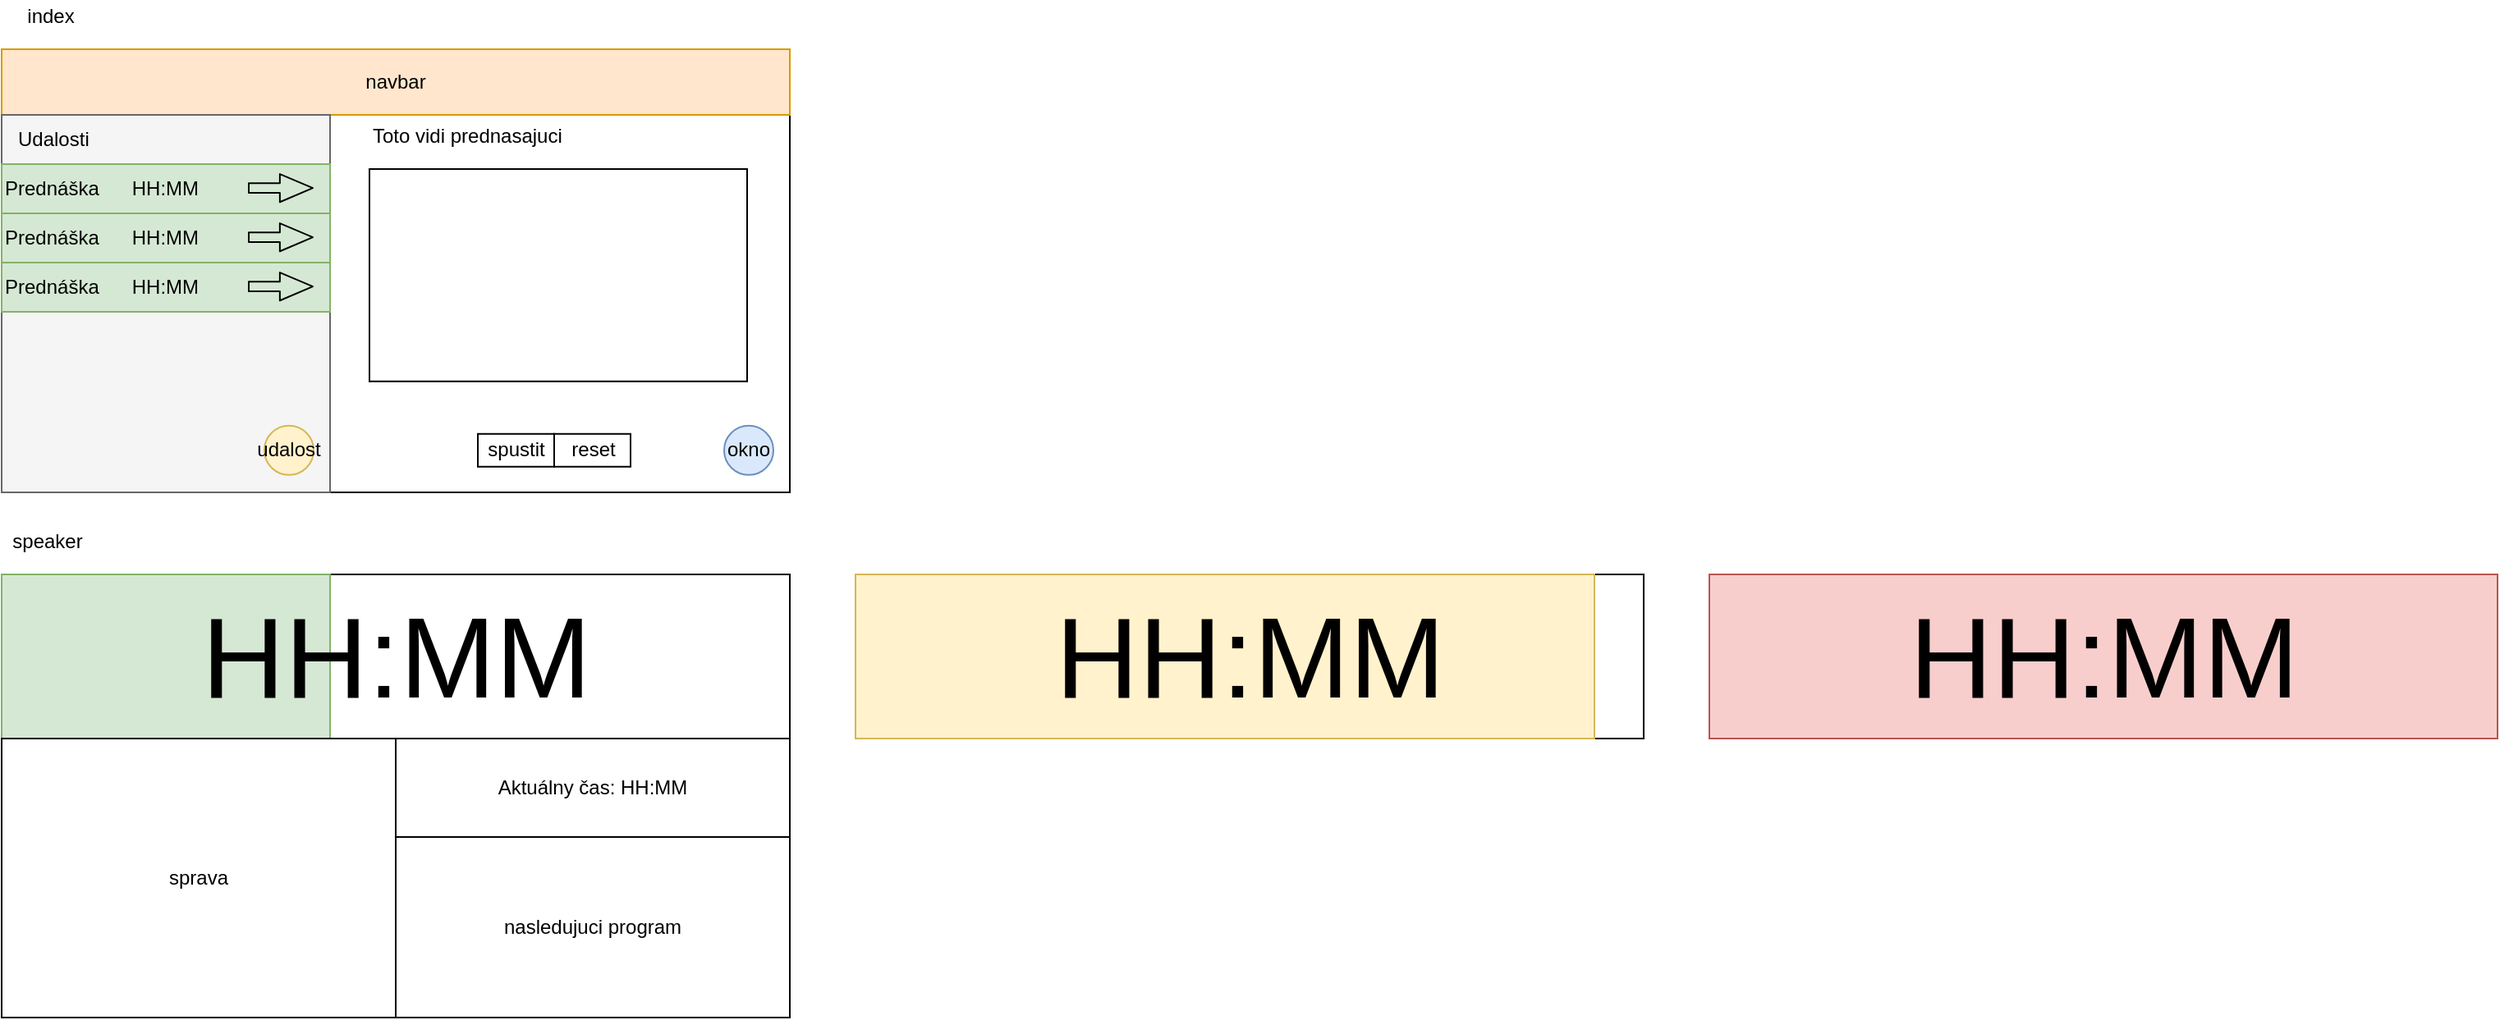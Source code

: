 <mxfile version="13.4.2" type="device"><diagram id="tMHxDYVkDSaoVd2-GyMV" name="Page-1"><mxGraphModel dx="618" dy="391" grid="1" gridSize="10" guides="1" tooltips="1" connect="1" arrows="1" fold="1" page="1" pageScale="1" pageWidth="827" pageHeight="1169" math="0" shadow="0"><root><mxCell id="0"/><mxCell id="1" parent="0"/><mxCell id="1GkbB1ieqJlUFzEjZVoC-2" value="" style="rounded=0;whiteSpace=wrap;html=1;" vertex="1" parent="1"><mxGeometry x="40" y="40" width="480" height="270" as="geometry"/></mxCell><mxCell id="1GkbB1ieqJlUFzEjZVoC-3" value="index" style="text;html=1;strokeColor=none;fillColor=none;align=center;verticalAlign=middle;whiteSpace=wrap;rounded=0;" vertex="1" parent="1"><mxGeometry x="50" y="10" width="40" height="20" as="geometry"/></mxCell><mxCell id="1GkbB1ieqJlUFzEjZVoC-4" value="navbar" style="rounded=0;whiteSpace=wrap;html=1;fillColor=#ffe6cc;strokeColor=#d79b00;" vertex="1" parent="1"><mxGeometry x="40" y="40" width="480" height="40" as="geometry"/></mxCell><mxCell id="1GkbB1ieqJlUFzEjZVoC-8" value="" style="group" vertex="1" connectable="0" parent="1"><mxGeometry x="264" y="83" width="230" height="159.38" as="geometry"/></mxCell><mxCell id="1GkbB1ieqJlUFzEjZVoC-6" value="" style="rounded=0;whiteSpace=wrap;html=1;" vertex="1" parent="1GkbB1ieqJlUFzEjZVoC-8"><mxGeometry y="30" width="230" height="129.38" as="geometry"/></mxCell><mxCell id="1GkbB1ieqJlUFzEjZVoC-7" value="Toto vidi prednasajuci" style="text;html=1;strokeColor=none;fillColor=none;align=left;verticalAlign=middle;whiteSpace=wrap;rounded=0;" vertex="1" parent="1GkbB1ieqJlUFzEjZVoC-8"><mxGeometry width="130" height="20" as="geometry"/></mxCell><mxCell id="1GkbB1ieqJlUFzEjZVoC-16" value="" style="rounded=0;whiteSpace=wrap;html=1;align=left;fillColor=#f5f5f5;strokeColor=#666666;fontColor=#333333;" vertex="1" parent="1"><mxGeometry x="40" y="80" width="200" height="230" as="geometry"/></mxCell><mxCell id="1GkbB1ieqJlUFzEjZVoC-18" value="udalost" style="ellipse;whiteSpace=wrap;html=1;aspect=fixed;align=center;fillColor=#fff2cc;strokeColor=#d6b656;" vertex="1" parent="1"><mxGeometry x="200" y="269.38" width="30" height="30" as="geometry"/></mxCell><mxCell id="1GkbB1ieqJlUFzEjZVoC-10" value="Udalosti" style="text;html=1;strokeColor=none;fillColor=none;align=left;verticalAlign=middle;whiteSpace=wrap;rounded=0;" vertex="1" parent="1"><mxGeometry x="48" y="85" width="50" height="20" as="geometry"/></mxCell><mxCell id="1GkbB1ieqJlUFzEjZVoC-22" value="okno" style="ellipse;whiteSpace=wrap;html=1;aspect=fixed;align=center;fillColor=#dae8fc;strokeColor=#6c8ebf;" vertex="1" parent="1"><mxGeometry x="480" y="269.38" width="30" height="30" as="geometry"/></mxCell><mxCell id="1GkbB1ieqJlUFzEjZVoC-23" value="speaker" style="text;html=1;strokeColor=none;fillColor=none;align=center;verticalAlign=middle;whiteSpace=wrap;rounded=0;" vertex="1" parent="1"><mxGeometry x="48" y="330" width="40" height="20" as="geometry"/></mxCell><mxCell id="1GkbB1ieqJlUFzEjZVoC-24" value="" style="rounded=0;whiteSpace=wrap;html=1;" vertex="1" parent="1"><mxGeometry x="40" y="360" width="480" height="270" as="geometry"/></mxCell><mxCell id="1GkbB1ieqJlUFzEjZVoC-25" value="" style="group" vertex="1" connectable="0" parent="1"><mxGeometry x="40" y="110" width="200" height="30" as="geometry"/></mxCell><mxCell id="1GkbB1ieqJlUFzEjZVoC-13" value="Prednáška&amp;nbsp; &amp;nbsp; &amp;nbsp; HH:MM" style="rounded=0;whiteSpace=wrap;html=1;align=left;fillColor=#d5e8d4;strokeColor=#82b366;" vertex="1" parent="1GkbB1ieqJlUFzEjZVoC-25"><mxGeometry width="200" height="30" as="geometry"/></mxCell><mxCell id="1GkbB1ieqJlUFzEjZVoC-19" value="" style="shape=flexArrow;endArrow=classic;html=1;endWidth=10.278;endSize=6.353;width=5.833;" edge="1" parent="1GkbB1ieqJlUFzEjZVoC-25"><mxGeometry width="50" height="50" relative="1" as="geometry"><mxPoint x="150" y="14.58" as="sourcePoint"/><mxPoint x="190" y="14.58" as="targetPoint"/></mxGeometry></mxCell><mxCell id="1GkbB1ieqJlUFzEjZVoC-26" value="" style="group" vertex="1" connectable="0" parent="1"><mxGeometry x="40" y="140" width="200" height="30" as="geometry"/></mxCell><mxCell id="1GkbB1ieqJlUFzEjZVoC-27" value="Prednáška&amp;nbsp; &amp;nbsp; &amp;nbsp; HH:MM" style="rounded=0;whiteSpace=wrap;html=1;align=left;fillColor=#d5e8d4;strokeColor=#82b366;" vertex="1" parent="1GkbB1ieqJlUFzEjZVoC-26"><mxGeometry width="200" height="30" as="geometry"/></mxCell><mxCell id="1GkbB1ieqJlUFzEjZVoC-28" value="" style="shape=flexArrow;endArrow=classic;html=1;endWidth=10.278;endSize=6.353;width=5.833;" edge="1" parent="1GkbB1ieqJlUFzEjZVoC-26"><mxGeometry width="50" height="50" relative="1" as="geometry"><mxPoint x="150" y="14.58" as="sourcePoint"/><mxPoint x="190" y="14.58" as="targetPoint"/></mxGeometry></mxCell><mxCell id="1GkbB1ieqJlUFzEjZVoC-29" value="" style="group" vertex="1" connectable="0" parent="1"><mxGeometry x="40" y="170" width="200" height="30" as="geometry"/></mxCell><mxCell id="1GkbB1ieqJlUFzEjZVoC-30" value="Prednáška&amp;nbsp; &amp;nbsp; &amp;nbsp; HH:MM" style="rounded=0;whiteSpace=wrap;html=1;align=left;fillColor=#d5e8d4;strokeColor=#82b366;" vertex="1" parent="1GkbB1ieqJlUFzEjZVoC-29"><mxGeometry width="200" height="30" as="geometry"/></mxCell><mxCell id="1GkbB1ieqJlUFzEjZVoC-31" value="" style="shape=flexArrow;endArrow=classic;html=1;endWidth=10.278;endSize=6.353;width=5.833;" edge="1" parent="1GkbB1ieqJlUFzEjZVoC-29"><mxGeometry width="50" height="50" relative="1" as="geometry"><mxPoint x="150" y="14.58" as="sourcePoint"/><mxPoint x="190" y="14.58" as="targetPoint"/></mxGeometry></mxCell><mxCell id="1GkbB1ieqJlUFzEjZVoC-34" value="" style="group" vertex="1" connectable="0" parent="1"><mxGeometry x="330" y="274.38" width="93" height="20" as="geometry"/></mxCell><mxCell id="1GkbB1ieqJlUFzEjZVoC-32" value="spustit" style="rounded=0;whiteSpace=wrap;html=1;align=center;" vertex="1" parent="1GkbB1ieqJlUFzEjZVoC-34"><mxGeometry width="46.5" height="20" as="geometry"/></mxCell><mxCell id="1GkbB1ieqJlUFzEjZVoC-33" value="reset" style="rounded=0;whiteSpace=wrap;html=1;align=center;" vertex="1" parent="1GkbB1ieqJlUFzEjZVoC-34"><mxGeometry x="46.5" width="46.5" height="20" as="geometry"/></mxCell><mxCell id="1GkbB1ieqJlUFzEjZVoC-38" value="" style="group" vertex="1" connectable="0" parent="1"><mxGeometry x="40" y="360" width="480" height="100" as="geometry"/></mxCell><mxCell id="1GkbB1ieqJlUFzEjZVoC-35" value="" style="rounded=0;whiteSpace=wrap;html=1;align=center;" vertex="1" parent="1GkbB1ieqJlUFzEjZVoC-38"><mxGeometry width="480" height="100" as="geometry"/></mxCell><mxCell id="1GkbB1ieqJlUFzEjZVoC-37" value="" style="rounded=0;whiteSpace=wrap;html=1;fontSize=70;align=center;fillColor=#d5e8d4;strokeColor=#82b366;" vertex="1" parent="1GkbB1ieqJlUFzEjZVoC-38"><mxGeometry width="200" height="100" as="geometry"/></mxCell><mxCell id="1GkbB1ieqJlUFzEjZVoC-36" value="HH:MM" style="text;html=1;strokeColor=none;fillColor=none;align=center;verticalAlign=middle;whiteSpace=wrap;rounded=0;fontSize=70;" vertex="1" parent="1GkbB1ieqJlUFzEjZVoC-38"><mxGeometry x="92.5" width="295" height="100" as="geometry"/></mxCell><mxCell id="1GkbB1ieqJlUFzEjZVoC-39" value="" style="group" vertex="1" connectable="0" parent="1"><mxGeometry x="560" y="360" width="480" height="100" as="geometry"/></mxCell><mxCell id="1GkbB1ieqJlUFzEjZVoC-40" value="" style="rounded=0;whiteSpace=wrap;html=1;align=center;" vertex="1" parent="1GkbB1ieqJlUFzEjZVoC-39"><mxGeometry width="480" height="100" as="geometry"/></mxCell><mxCell id="1GkbB1ieqJlUFzEjZVoC-41" value="" style="rounded=0;whiteSpace=wrap;html=1;fontSize=70;align=center;fillColor=#fff2cc;strokeColor=#d6b656;" vertex="1" parent="1GkbB1ieqJlUFzEjZVoC-39"><mxGeometry width="450" height="100" as="geometry"/></mxCell><mxCell id="1GkbB1ieqJlUFzEjZVoC-42" value="HH:MM" style="text;html=1;strokeColor=none;fillColor=none;align=center;verticalAlign=middle;whiteSpace=wrap;rounded=0;fontSize=70;" vertex="1" parent="1GkbB1ieqJlUFzEjZVoC-39"><mxGeometry x="92.5" width="295" height="100" as="geometry"/></mxCell><mxCell id="1GkbB1ieqJlUFzEjZVoC-43" value="" style="group" vertex="1" connectable="0" parent="1"><mxGeometry x="1080" y="360" width="480" height="100" as="geometry"/></mxCell><mxCell id="1GkbB1ieqJlUFzEjZVoC-44" value="" style="rounded=0;whiteSpace=wrap;html=1;align=center;" vertex="1" parent="1GkbB1ieqJlUFzEjZVoC-43"><mxGeometry width="480" height="100" as="geometry"/></mxCell><mxCell id="1GkbB1ieqJlUFzEjZVoC-45" value="" style="rounded=0;whiteSpace=wrap;html=1;fontSize=70;align=center;fillColor=#f8cecc;strokeColor=#b85450;" vertex="1" parent="1GkbB1ieqJlUFzEjZVoC-43"><mxGeometry width="480" height="100" as="geometry"/></mxCell><mxCell id="1GkbB1ieqJlUFzEjZVoC-46" value="HH:MM" style="text;html=1;strokeColor=none;fillColor=none;align=center;verticalAlign=middle;whiteSpace=wrap;rounded=0;fontSize=70;" vertex="1" parent="1GkbB1ieqJlUFzEjZVoC-43"><mxGeometry x="92.5" width="295" height="100" as="geometry"/></mxCell><mxCell id="1GkbB1ieqJlUFzEjZVoC-47" value="sprava" style="rounded=0;whiteSpace=wrap;html=1;fontSize=12;align=center;" vertex="1" parent="1"><mxGeometry x="40" y="460" width="240" height="170" as="geometry"/></mxCell><mxCell id="1GkbB1ieqJlUFzEjZVoC-49" value="Aktuálny čas: HH:MM" style="rounded=0;whiteSpace=wrap;html=1;fontSize=12;align=center;" vertex="1" parent="1"><mxGeometry x="280" y="460" width="240" height="60" as="geometry"/></mxCell><mxCell id="1GkbB1ieqJlUFzEjZVoC-50" value="nasledujuci program" style="rounded=0;whiteSpace=wrap;html=1;fontSize=12;align=center;" vertex="1" parent="1"><mxGeometry x="280" y="520" width="240" height="110" as="geometry"/></mxCell></root></mxGraphModel></diagram></mxfile>